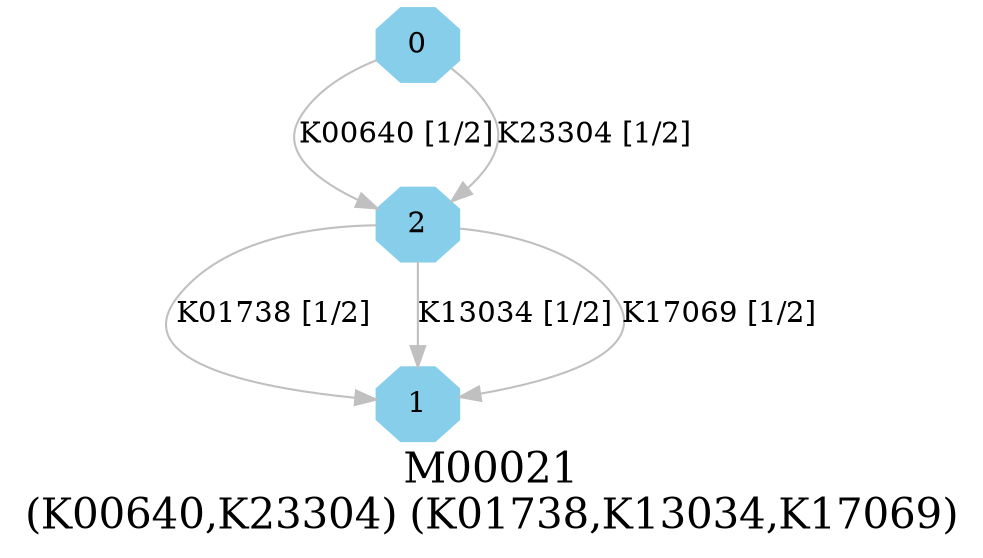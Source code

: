 digraph G {
graph [label="M00021
(K00640,K23304) (K01738,K13034,K17069)",fontsize=20];
node [shape=box,style=filled];
edge [len=3,color=grey];
{node [width=.3,height=.3,shape=octagon,style=filled,color=skyblue] 0 1 2 }
0 -> 2 [label="K00640 [1/2]"];
0 -> 2 [label="K23304 [1/2]"];
2 -> 1 [label="K01738 [1/2]"];
2 -> 1 [label="K13034 [1/2]"];
2 -> 1 [label="K17069 [1/2]"];
}